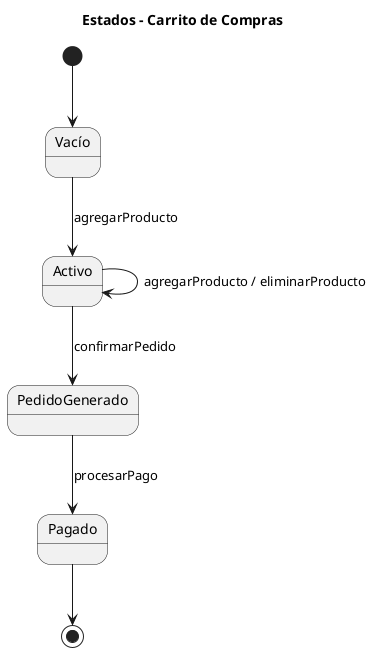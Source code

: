 @startuml
title Estados - Carrito de Compras

[*] --> Vacío

Vacío --> Activo : agregarProducto
Activo --> Activo : agregarProducto / eliminarProducto
Activo --> PedidoGenerado : confirmarPedido
PedidoGenerado --> Pagado : procesarPago
Pagado --> [*]

@enduml
